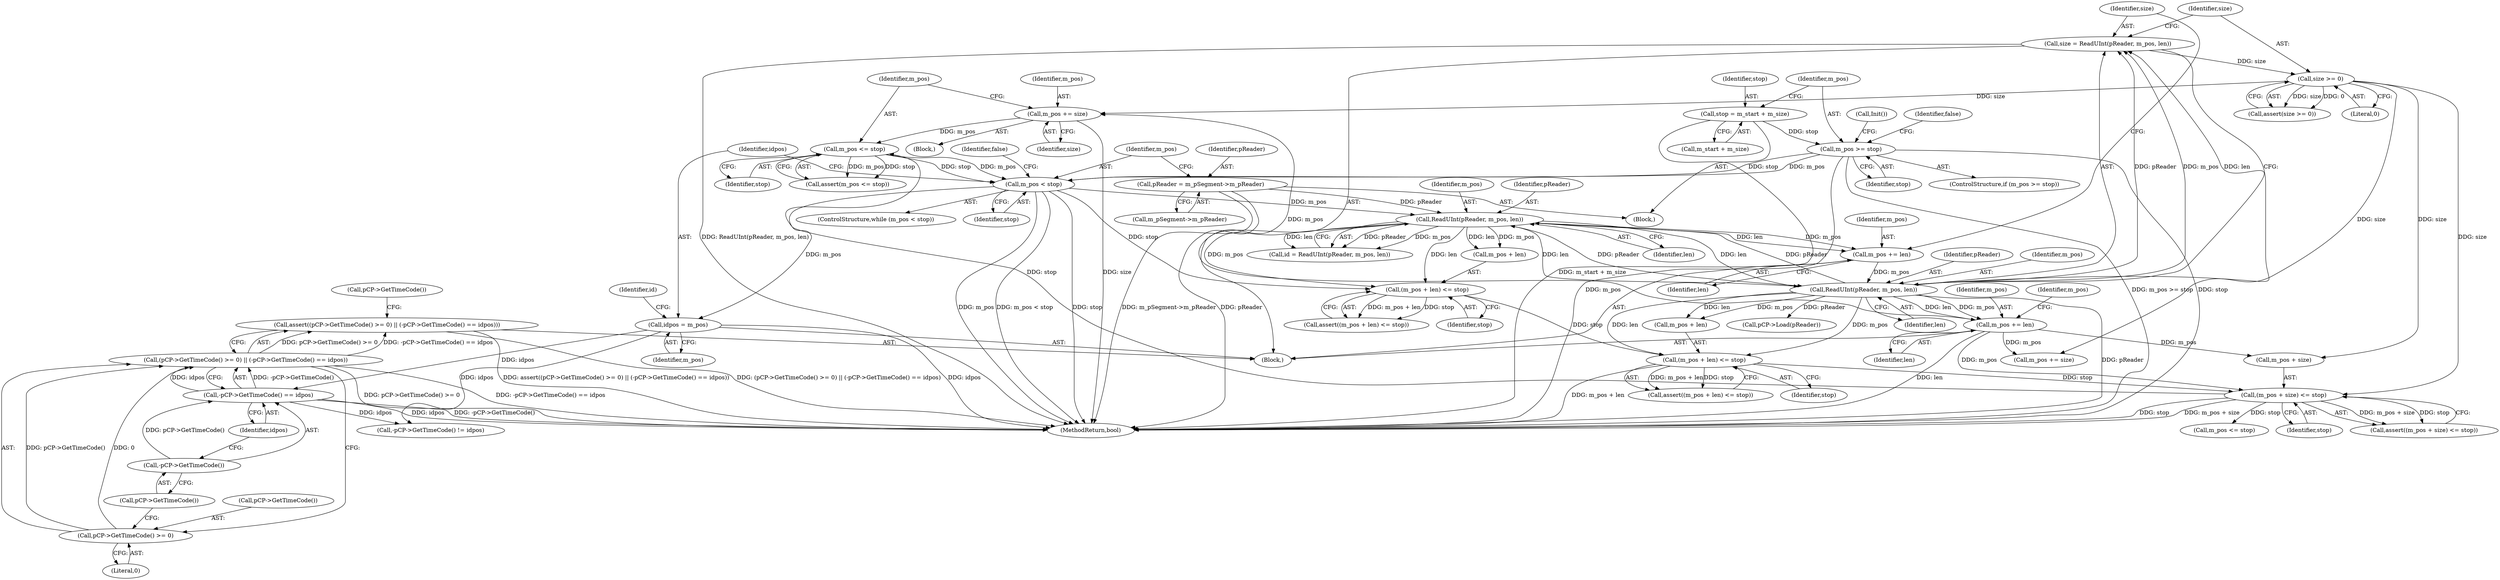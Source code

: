 digraph "1_Android_04839626ed859623901ebd3a5fd483982186b59d_159@API" {
"1000209" [label="(Call,assert((pCP->GetTimeCode() >= 0) || (-pCP->GetTimeCode() == idpos)))"];
"1000210" [label="(Call,(pCP->GetTimeCode() >= 0) || (-pCP->GetTimeCode() == idpos))"];
"1000211" [label="(Call,pCP->GetTimeCode() >= 0)"];
"1000214" [label="(Call,-pCP->GetTimeCode() == idpos)"];
"1000215" [label="(Call,-pCP->GetTimeCode())"];
"1000135" [label="(Call,idpos = m_pos)"];
"1000130" [label="(Call,m_pos < stop)"];
"1000194" [label="(Call,m_pos <= stop)"];
"1000190" [label="(Call,m_pos += size)"];
"1000167" [label="(Call,size >= 0)"];
"1000160" [label="(Call,size = ReadUInt(pReader, m_pos, len))"];
"1000162" [label="(Call,ReadUInt(pReader, m_pos, len))"];
"1000142" [label="(Call,ReadUInt(pReader, m_pos, len))"];
"1000124" [label="(Call,pReader = m_pSegment->m_pReader)"];
"1000156" [label="(Call,m_pos += len)"];
"1000176" [label="(Call,m_pos += len)"];
"1000180" [label="(Call,(m_pos + size) <= stop)"];
"1000171" [label="(Call,(m_pos + len) <= stop)"];
"1000151" [label="(Call,(m_pos + len) <= stop)"];
"1000118" [label="(Call,m_pos >= stop)"];
"1000112" [label="(Call,stop = m_start + m_size)"];
"1000175" [label="(Identifier,stop)"];
"1000161" [label="(Identifier,size)"];
"1000178" [label="(Identifier,len)"];
"1000112" [label="(Call,stop = m_start + m_size)"];
"1000217" [label="(Identifier,idpos)"];
"1000181" [label="(Call,m_pos + size)"];
"1000126" [label="(Call,m_pSegment->m_pReader)"];
"1000193" [label="(Call,assert(m_pos <= stop))"];
"1000177" [label="(Identifier,m_pos)"];
"1000136" [label="(Identifier,idpos)"];
"1000114" [label="(Call,m_start + m_size)"];
"1000110" [label="(Block,)"];
"1000245" [label="(Identifier,false)"];
"1000171" [label="(Call,(m_pos + len) <= stop)"];
"1000196" [label="(Identifier,stop)"];
"1000213" [label="(Literal,0)"];
"1000118" [label="(Call,m_pos >= stop)"];
"1000155" [label="(Identifier,stop)"];
"1000156" [label="(Call,m_pos += len)"];
"1000145" [label="(Identifier,len)"];
"1000137" [label="(Identifier,m_pos)"];
"1000113" [label="(Identifier,stop)"];
"1000135" [label="(Call,idpos = m_pos)"];
"1000119" [label="(Identifier,m_pos)"];
"1000172" [label="(Call,m_pos + len)"];
"1000246" [label="(MethodReturn,bool)"];
"1000184" [label="(Identifier,stop)"];
"1000122" [label="(Identifier,false)"];
"1000123" [label="(Call,Init())"];
"1000209" [label="(Call,assert((pCP->GetTimeCode() >= 0) || (-pCP->GetTimeCode() == idpos)))"];
"1000141" [label="(Identifier,id)"];
"1000163" [label="(Identifier,pReader)"];
"1000182" [label="(Identifier,m_pos)"];
"1000120" [label="(Identifier,stop)"];
"1000162" [label="(Call,ReadUInt(pReader, m_pos, len))"];
"1000210" [label="(Call,(pCP->GetTimeCode() >= 0) || (-pCP->GetTimeCode() == idpos))"];
"1000131" [label="(Identifier,m_pos)"];
"1000190" [label="(Call,m_pos += size)"];
"1000191" [label="(Identifier,m_pos)"];
"1000157" [label="(Identifier,m_pos)"];
"1000166" [label="(Call,assert(size >= 0))"];
"1000160" [label="(Call,size = ReadUInt(pReader, m_pos, len))"];
"1000212" [label="(Call,pCP->GetTimeCode())"];
"1000129" [label="(ControlStructure,while (m_pos < stop))"];
"1000176" [label="(Call,m_pos += len)"];
"1000144" [label="(Identifier,m_pos)"];
"1000152" [label="(Call,m_pos + len)"];
"1000117" [label="(ControlStructure,if (m_pos >= stop))"];
"1000167" [label="(Call,size >= 0)"];
"1000223" [label="(Call,-pCP->GetTimeCode() != idpos)"];
"1000211" [label="(Call,pCP->GetTimeCode() >= 0)"];
"1000130" [label="(Call,m_pos < stop)"];
"1000235" [label="(Call,m_pos += size)"];
"1000164" [label="(Identifier,m_pos)"];
"1000170" [label="(Call,assert((m_pos + len) <= stop))"];
"1000214" [label="(Call,-pCP->GetTimeCode() == idpos)"];
"1000221" [label="(Call,pCP->GetTimeCode())"];
"1000151" [label="(Call,(m_pos + len) <= stop)"];
"1000195" [label="(Identifier,m_pos)"];
"1000142" [label="(Call,ReadUInt(pReader, m_pos, len))"];
"1000189" [label="(Block,)"];
"1000168" [label="(Identifier,size)"];
"1000215" [label="(Call,-pCP->GetTimeCode())"];
"1000229" [label="(Call,pCP->Load(pReader))"];
"1000143" [label="(Identifier,pReader)"];
"1000132" [label="(Identifier,stop)"];
"1000158" [label="(Identifier,len)"];
"1000180" [label="(Call,(m_pos + size) <= stop)"];
"1000140" [label="(Call,id = ReadUInt(pReader, m_pos, len))"];
"1000192" [label="(Identifier,size)"];
"1000124" [label="(Call,pReader = m_pSegment->m_pReader)"];
"1000165" [label="(Identifier,len)"];
"1000125" [label="(Identifier,pReader)"];
"1000179" [label="(Call,assert((m_pos + size) <= stop))"];
"1000133" [label="(Block,)"];
"1000239" [label="(Call,m_pos <= stop)"];
"1000169" [label="(Literal,0)"];
"1000150" [label="(Call,assert((m_pos + len) <= stop))"];
"1000194" [label="(Call,m_pos <= stop)"];
"1000216" [label="(Call,pCP->GetTimeCode())"];
"1000209" -> "1000133"  [label="AST: "];
"1000209" -> "1000210"  [label="CFG: "];
"1000210" -> "1000209"  [label="AST: "];
"1000221" -> "1000209"  [label="CFG: "];
"1000209" -> "1000246"  [label="DDG: assert((pCP->GetTimeCode() >= 0) || (-pCP->GetTimeCode() == idpos))"];
"1000209" -> "1000246"  [label="DDG: (pCP->GetTimeCode() >= 0) || (-pCP->GetTimeCode() == idpos)"];
"1000210" -> "1000209"  [label="DDG: pCP->GetTimeCode() >= 0"];
"1000210" -> "1000209"  [label="DDG: -pCP->GetTimeCode() == idpos"];
"1000210" -> "1000211"  [label="CFG: "];
"1000210" -> "1000214"  [label="CFG: "];
"1000211" -> "1000210"  [label="AST: "];
"1000214" -> "1000210"  [label="AST: "];
"1000210" -> "1000246"  [label="DDG: -pCP->GetTimeCode() == idpos"];
"1000210" -> "1000246"  [label="DDG: pCP->GetTimeCode() >= 0"];
"1000211" -> "1000210"  [label="DDG: pCP->GetTimeCode()"];
"1000211" -> "1000210"  [label="DDG: 0"];
"1000214" -> "1000210"  [label="DDG: -pCP->GetTimeCode()"];
"1000214" -> "1000210"  [label="DDG: idpos"];
"1000211" -> "1000213"  [label="CFG: "];
"1000212" -> "1000211"  [label="AST: "];
"1000213" -> "1000211"  [label="AST: "];
"1000216" -> "1000211"  [label="CFG: "];
"1000214" -> "1000217"  [label="CFG: "];
"1000215" -> "1000214"  [label="AST: "];
"1000217" -> "1000214"  [label="AST: "];
"1000214" -> "1000246"  [label="DDG: idpos"];
"1000214" -> "1000246"  [label="DDG: -pCP->GetTimeCode()"];
"1000215" -> "1000214"  [label="DDG: pCP->GetTimeCode()"];
"1000135" -> "1000214"  [label="DDG: idpos"];
"1000214" -> "1000223"  [label="DDG: idpos"];
"1000215" -> "1000216"  [label="CFG: "];
"1000216" -> "1000215"  [label="AST: "];
"1000217" -> "1000215"  [label="CFG: "];
"1000135" -> "1000133"  [label="AST: "];
"1000135" -> "1000137"  [label="CFG: "];
"1000136" -> "1000135"  [label="AST: "];
"1000137" -> "1000135"  [label="AST: "];
"1000141" -> "1000135"  [label="CFG: "];
"1000135" -> "1000246"  [label="DDG: idpos"];
"1000130" -> "1000135"  [label="DDG: m_pos"];
"1000135" -> "1000223"  [label="DDG: idpos"];
"1000130" -> "1000129"  [label="AST: "];
"1000130" -> "1000132"  [label="CFG: "];
"1000131" -> "1000130"  [label="AST: "];
"1000132" -> "1000130"  [label="AST: "];
"1000136" -> "1000130"  [label="CFG: "];
"1000245" -> "1000130"  [label="CFG: "];
"1000130" -> "1000246"  [label="DDG: m_pos < stop"];
"1000130" -> "1000246"  [label="DDG: stop"];
"1000130" -> "1000246"  [label="DDG: m_pos"];
"1000194" -> "1000130"  [label="DDG: m_pos"];
"1000194" -> "1000130"  [label="DDG: stop"];
"1000118" -> "1000130"  [label="DDG: m_pos"];
"1000118" -> "1000130"  [label="DDG: stop"];
"1000130" -> "1000142"  [label="DDG: m_pos"];
"1000130" -> "1000151"  [label="DDG: stop"];
"1000194" -> "1000193"  [label="AST: "];
"1000194" -> "1000196"  [label="CFG: "];
"1000195" -> "1000194"  [label="AST: "];
"1000196" -> "1000194"  [label="AST: "];
"1000193" -> "1000194"  [label="CFG: "];
"1000194" -> "1000193"  [label="DDG: m_pos"];
"1000194" -> "1000193"  [label="DDG: stop"];
"1000190" -> "1000194"  [label="DDG: m_pos"];
"1000180" -> "1000194"  [label="DDG: stop"];
"1000190" -> "1000189"  [label="AST: "];
"1000190" -> "1000192"  [label="CFG: "];
"1000191" -> "1000190"  [label="AST: "];
"1000192" -> "1000190"  [label="AST: "];
"1000195" -> "1000190"  [label="CFG: "];
"1000190" -> "1000246"  [label="DDG: size"];
"1000167" -> "1000190"  [label="DDG: size"];
"1000176" -> "1000190"  [label="DDG: m_pos"];
"1000167" -> "1000166"  [label="AST: "];
"1000167" -> "1000169"  [label="CFG: "];
"1000168" -> "1000167"  [label="AST: "];
"1000169" -> "1000167"  [label="AST: "];
"1000166" -> "1000167"  [label="CFG: "];
"1000167" -> "1000166"  [label="DDG: size"];
"1000167" -> "1000166"  [label="DDG: 0"];
"1000160" -> "1000167"  [label="DDG: size"];
"1000167" -> "1000180"  [label="DDG: size"];
"1000167" -> "1000181"  [label="DDG: size"];
"1000167" -> "1000235"  [label="DDG: size"];
"1000160" -> "1000133"  [label="AST: "];
"1000160" -> "1000162"  [label="CFG: "];
"1000161" -> "1000160"  [label="AST: "];
"1000162" -> "1000160"  [label="AST: "];
"1000168" -> "1000160"  [label="CFG: "];
"1000160" -> "1000246"  [label="DDG: ReadUInt(pReader, m_pos, len)"];
"1000162" -> "1000160"  [label="DDG: pReader"];
"1000162" -> "1000160"  [label="DDG: m_pos"];
"1000162" -> "1000160"  [label="DDG: len"];
"1000162" -> "1000165"  [label="CFG: "];
"1000163" -> "1000162"  [label="AST: "];
"1000164" -> "1000162"  [label="AST: "];
"1000165" -> "1000162"  [label="AST: "];
"1000162" -> "1000246"  [label="DDG: pReader"];
"1000162" -> "1000142"  [label="DDG: pReader"];
"1000162" -> "1000142"  [label="DDG: len"];
"1000142" -> "1000162"  [label="DDG: pReader"];
"1000142" -> "1000162"  [label="DDG: len"];
"1000156" -> "1000162"  [label="DDG: m_pos"];
"1000162" -> "1000171"  [label="DDG: m_pos"];
"1000162" -> "1000171"  [label="DDG: len"];
"1000162" -> "1000172"  [label="DDG: m_pos"];
"1000162" -> "1000172"  [label="DDG: len"];
"1000162" -> "1000176"  [label="DDG: len"];
"1000162" -> "1000176"  [label="DDG: m_pos"];
"1000162" -> "1000229"  [label="DDG: pReader"];
"1000142" -> "1000140"  [label="AST: "];
"1000142" -> "1000145"  [label="CFG: "];
"1000143" -> "1000142"  [label="AST: "];
"1000144" -> "1000142"  [label="AST: "];
"1000145" -> "1000142"  [label="AST: "];
"1000140" -> "1000142"  [label="CFG: "];
"1000142" -> "1000140"  [label="DDG: pReader"];
"1000142" -> "1000140"  [label="DDG: m_pos"];
"1000142" -> "1000140"  [label="DDG: len"];
"1000124" -> "1000142"  [label="DDG: pReader"];
"1000142" -> "1000151"  [label="DDG: m_pos"];
"1000142" -> "1000151"  [label="DDG: len"];
"1000142" -> "1000152"  [label="DDG: m_pos"];
"1000142" -> "1000152"  [label="DDG: len"];
"1000142" -> "1000156"  [label="DDG: len"];
"1000142" -> "1000156"  [label="DDG: m_pos"];
"1000124" -> "1000110"  [label="AST: "];
"1000124" -> "1000126"  [label="CFG: "];
"1000125" -> "1000124"  [label="AST: "];
"1000126" -> "1000124"  [label="AST: "];
"1000131" -> "1000124"  [label="CFG: "];
"1000124" -> "1000246"  [label="DDG: m_pSegment->m_pReader"];
"1000124" -> "1000246"  [label="DDG: pReader"];
"1000156" -> "1000133"  [label="AST: "];
"1000156" -> "1000158"  [label="CFG: "];
"1000157" -> "1000156"  [label="AST: "];
"1000158" -> "1000156"  [label="AST: "];
"1000161" -> "1000156"  [label="CFG: "];
"1000176" -> "1000133"  [label="AST: "];
"1000176" -> "1000178"  [label="CFG: "];
"1000177" -> "1000176"  [label="AST: "];
"1000178" -> "1000176"  [label="AST: "];
"1000182" -> "1000176"  [label="CFG: "];
"1000176" -> "1000246"  [label="DDG: len"];
"1000176" -> "1000180"  [label="DDG: m_pos"];
"1000176" -> "1000181"  [label="DDG: m_pos"];
"1000176" -> "1000235"  [label="DDG: m_pos"];
"1000180" -> "1000179"  [label="AST: "];
"1000180" -> "1000184"  [label="CFG: "];
"1000181" -> "1000180"  [label="AST: "];
"1000184" -> "1000180"  [label="AST: "];
"1000179" -> "1000180"  [label="CFG: "];
"1000180" -> "1000246"  [label="DDG: m_pos + size"];
"1000180" -> "1000246"  [label="DDG: stop"];
"1000180" -> "1000179"  [label="DDG: m_pos + size"];
"1000180" -> "1000179"  [label="DDG: stop"];
"1000171" -> "1000180"  [label="DDG: stop"];
"1000180" -> "1000239"  [label="DDG: stop"];
"1000171" -> "1000170"  [label="AST: "];
"1000171" -> "1000175"  [label="CFG: "];
"1000172" -> "1000171"  [label="AST: "];
"1000175" -> "1000171"  [label="AST: "];
"1000170" -> "1000171"  [label="CFG: "];
"1000171" -> "1000246"  [label="DDG: m_pos + len"];
"1000171" -> "1000170"  [label="DDG: m_pos + len"];
"1000171" -> "1000170"  [label="DDG: stop"];
"1000151" -> "1000171"  [label="DDG: stop"];
"1000151" -> "1000150"  [label="AST: "];
"1000151" -> "1000155"  [label="CFG: "];
"1000152" -> "1000151"  [label="AST: "];
"1000155" -> "1000151"  [label="AST: "];
"1000150" -> "1000151"  [label="CFG: "];
"1000151" -> "1000150"  [label="DDG: m_pos + len"];
"1000151" -> "1000150"  [label="DDG: stop"];
"1000118" -> "1000117"  [label="AST: "];
"1000118" -> "1000120"  [label="CFG: "];
"1000119" -> "1000118"  [label="AST: "];
"1000120" -> "1000118"  [label="AST: "];
"1000122" -> "1000118"  [label="CFG: "];
"1000123" -> "1000118"  [label="CFG: "];
"1000118" -> "1000246"  [label="DDG: m_pos"];
"1000118" -> "1000246"  [label="DDG: m_pos >= stop"];
"1000118" -> "1000246"  [label="DDG: stop"];
"1000112" -> "1000118"  [label="DDG: stop"];
"1000112" -> "1000110"  [label="AST: "];
"1000112" -> "1000114"  [label="CFG: "];
"1000113" -> "1000112"  [label="AST: "];
"1000114" -> "1000112"  [label="AST: "];
"1000119" -> "1000112"  [label="CFG: "];
"1000112" -> "1000246"  [label="DDG: m_start + m_size"];
}

